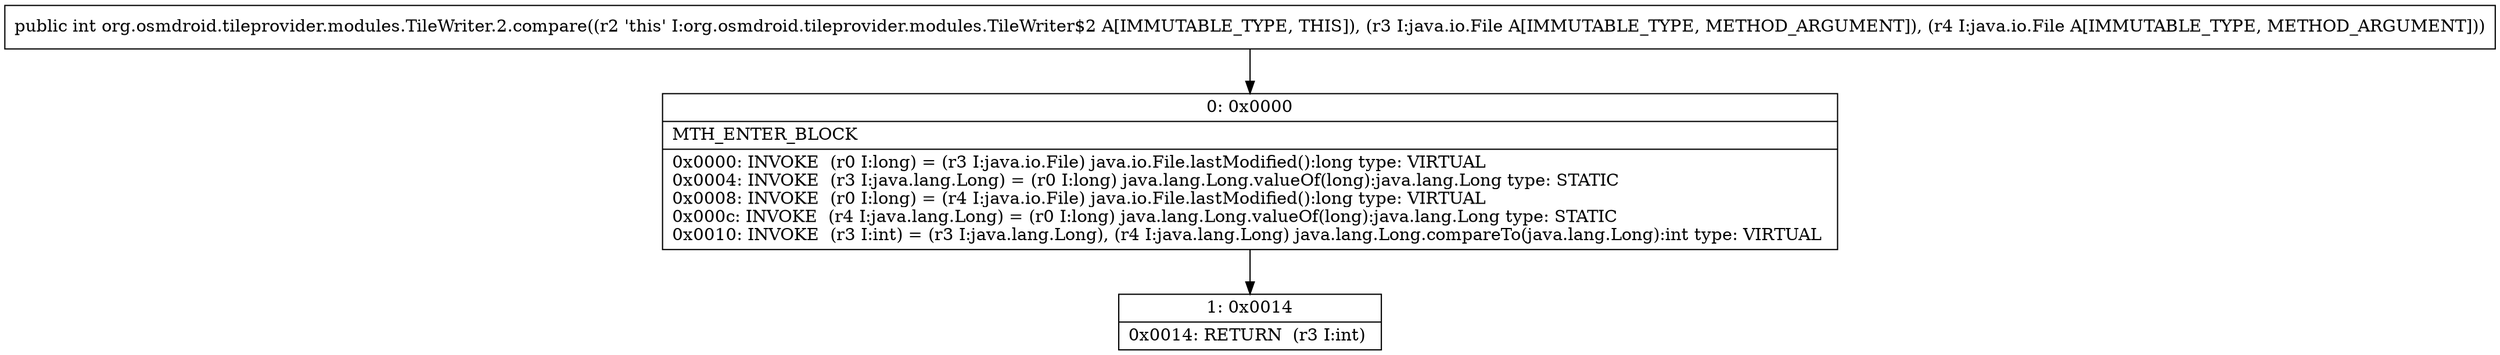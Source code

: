digraph "CFG fororg.osmdroid.tileprovider.modules.TileWriter.2.compare(Ljava\/io\/File;Ljava\/io\/File;)I" {
Node_0 [shape=record,label="{0\:\ 0x0000|MTH_ENTER_BLOCK\l|0x0000: INVOKE  (r0 I:long) = (r3 I:java.io.File) java.io.File.lastModified():long type: VIRTUAL \l0x0004: INVOKE  (r3 I:java.lang.Long) = (r0 I:long) java.lang.Long.valueOf(long):java.lang.Long type: STATIC \l0x0008: INVOKE  (r0 I:long) = (r4 I:java.io.File) java.io.File.lastModified():long type: VIRTUAL \l0x000c: INVOKE  (r4 I:java.lang.Long) = (r0 I:long) java.lang.Long.valueOf(long):java.lang.Long type: STATIC \l0x0010: INVOKE  (r3 I:int) = (r3 I:java.lang.Long), (r4 I:java.lang.Long) java.lang.Long.compareTo(java.lang.Long):int type: VIRTUAL \l}"];
Node_1 [shape=record,label="{1\:\ 0x0014|0x0014: RETURN  (r3 I:int) \l}"];
MethodNode[shape=record,label="{public int org.osmdroid.tileprovider.modules.TileWriter.2.compare((r2 'this' I:org.osmdroid.tileprovider.modules.TileWriter$2 A[IMMUTABLE_TYPE, THIS]), (r3 I:java.io.File A[IMMUTABLE_TYPE, METHOD_ARGUMENT]), (r4 I:java.io.File A[IMMUTABLE_TYPE, METHOD_ARGUMENT])) }"];
MethodNode -> Node_0;
Node_0 -> Node_1;
}

